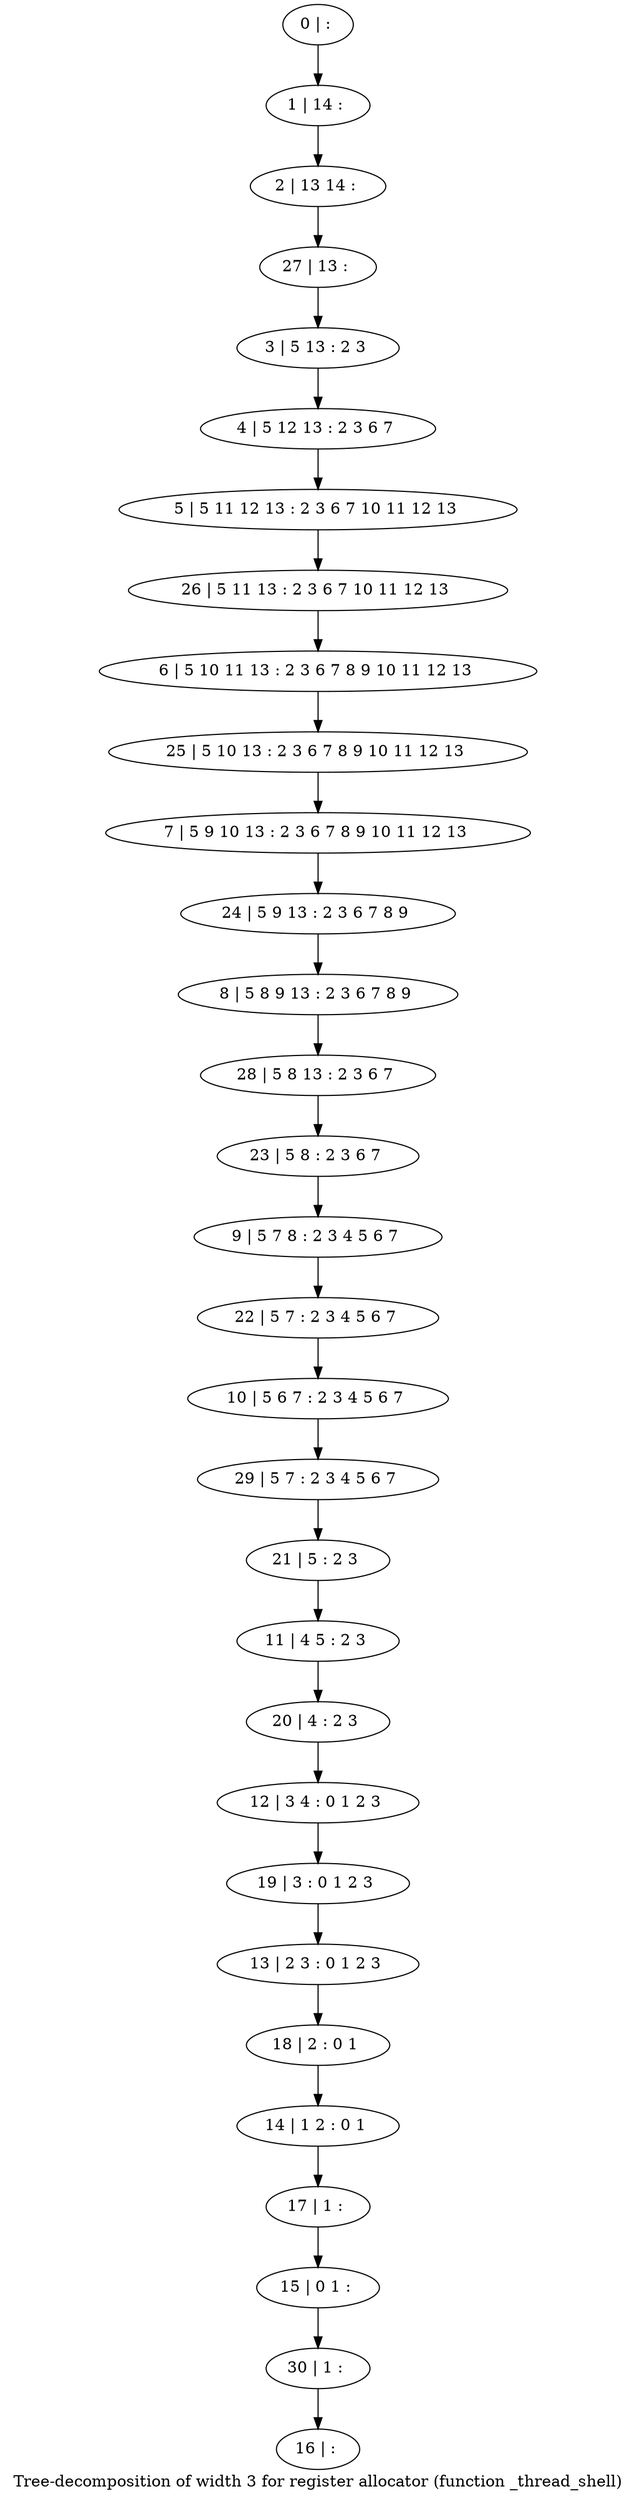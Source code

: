 digraph G {
graph [label="Tree-decomposition of width 3 for register allocator (function _thread_shell)"]
0[label="0 | : "];
1[label="1 | 14 : "];
2[label="2 | 13 14 : "];
3[label="3 | 5 13 : 2 3 "];
4[label="4 | 5 12 13 : 2 3 6 7 "];
5[label="5 | 5 11 12 13 : 2 3 6 7 10 11 12 13 "];
6[label="6 | 5 10 11 13 : 2 3 6 7 8 9 10 11 12 13 "];
7[label="7 | 5 9 10 13 : 2 3 6 7 8 9 10 11 12 13 "];
8[label="8 | 5 8 9 13 : 2 3 6 7 8 9 "];
9[label="9 | 5 7 8 : 2 3 4 5 6 7 "];
10[label="10 | 5 6 7 : 2 3 4 5 6 7 "];
11[label="11 | 4 5 : 2 3 "];
12[label="12 | 3 4 : 0 1 2 3 "];
13[label="13 | 2 3 : 0 1 2 3 "];
14[label="14 | 1 2 : 0 1 "];
15[label="15 | 0 1 : "];
16[label="16 | : "];
17[label="17 | 1 : "];
18[label="18 | 2 : 0 1 "];
19[label="19 | 3 : 0 1 2 3 "];
20[label="20 | 4 : 2 3 "];
21[label="21 | 5 : 2 3 "];
22[label="22 | 5 7 : 2 3 4 5 6 7 "];
23[label="23 | 5 8 : 2 3 6 7 "];
24[label="24 | 5 9 13 : 2 3 6 7 8 9 "];
25[label="25 | 5 10 13 : 2 3 6 7 8 9 10 11 12 13 "];
26[label="26 | 5 11 13 : 2 3 6 7 10 11 12 13 "];
27[label="27 | 13 : "];
28[label="28 | 5 8 13 : 2 3 6 7 "];
29[label="29 | 5 7 : 2 3 4 5 6 7 "];
30[label="30 | 1 : "];
0->1 ;
1->2 ;
3->4 ;
4->5 ;
17->15 ;
14->17 ;
18->14 ;
13->18 ;
19->13 ;
12->19 ;
20->12 ;
11->20 ;
21->11 ;
22->10 ;
9->22 ;
23->9 ;
24->8 ;
7->24 ;
25->7 ;
6->25 ;
26->6 ;
5->26 ;
27->3 ;
2->27 ;
28->23 ;
8->28 ;
29->21 ;
10->29 ;
30->16 ;
15->30 ;
}
